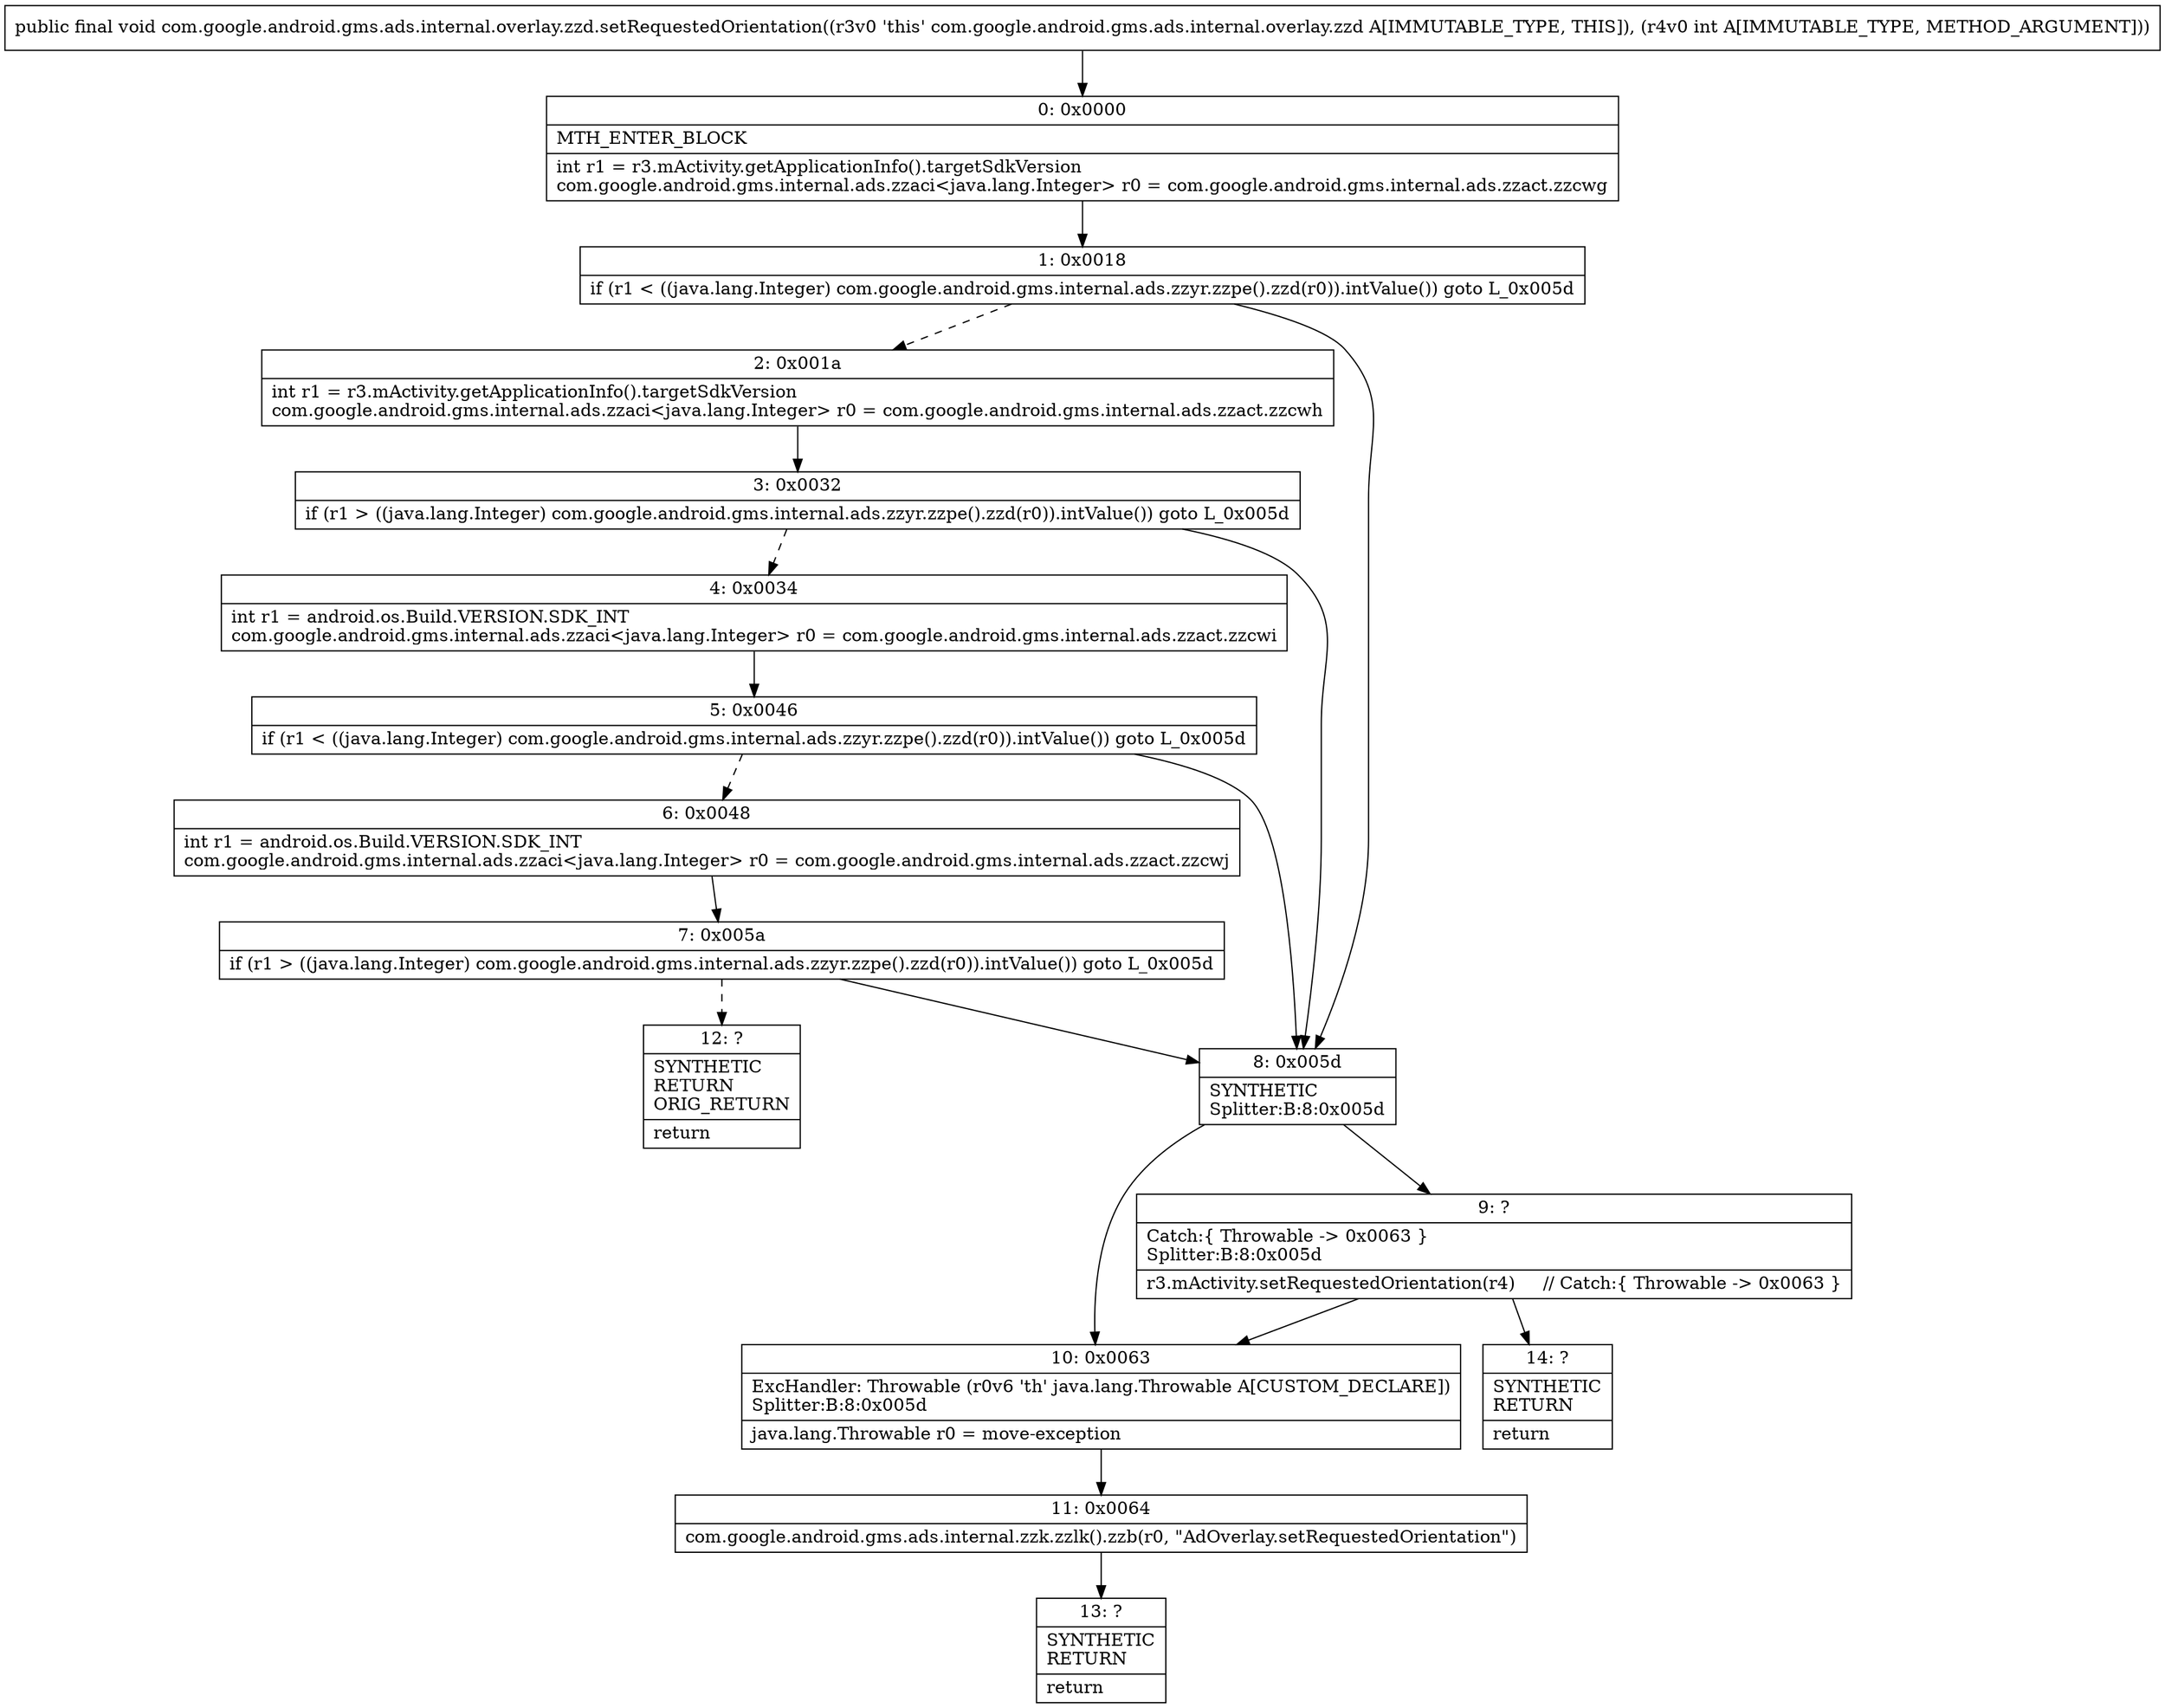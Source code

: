 digraph "CFG forcom.google.android.gms.ads.internal.overlay.zzd.setRequestedOrientation(I)V" {
Node_0 [shape=record,label="{0\:\ 0x0000|MTH_ENTER_BLOCK\l|int r1 = r3.mActivity.getApplicationInfo().targetSdkVersion\lcom.google.android.gms.internal.ads.zzaci\<java.lang.Integer\> r0 = com.google.android.gms.internal.ads.zzact.zzcwg\l}"];
Node_1 [shape=record,label="{1\:\ 0x0018|if (r1 \< ((java.lang.Integer) com.google.android.gms.internal.ads.zzyr.zzpe().zzd(r0)).intValue()) goto L_0x005d\l}"];
Node_2 [shape=record,label="{2\:\ 0x001a|int r1 = r3.mActivity.getApplicationInfo().targetSdkVersion\lcom.google.android.gms.internal.ads.zzaci\<java.lang.Integer\> r0 = com.google.android.gms.internal.ads.zzact.zzcwh\l}"];
Node_3 [shape=record,label="{3\:\ 0x0032|if (r1 \> ((java.lang.Integer) com.google.android.gms.internal.ads.zzyr.zzpe().zzd(r0)).intValue()) goto L_0x005d\l}"];
Node_4 [shape=record,label="{4\:\ 0x0034|int r1 = android.os.Build.VERSION.SDK_INT\lcom.google.android.gms.internal.ads.zzaci\<java.lang.Integer\> r0 = com.google.android.gms.internal.ads.zzact.zzcwi\l}"];
Node_5 [shape=record,label="{5\:\ 0x0046|if (r1 \< ((java.lang.Integer) com.google.android.gms.internal.ads.zzyr.zzpe().zzd(r0)).intValue()) goto L_0x005d\l}"];
Node_6 [shape=record,label="{6\:\ 0x0048|int r1 = android.os.Build.VERSION.SDK_INT\lcom.google.android.gms.internal.ads.zzaci\<java.lang.Integer\> r0 = com.google.android.gms.internal.ads.zzact.zzcwj\l}"];
Node_7 [shape=record,label="{7\:\ 0x005a|if (r1 \> ((java.lang.Integer) com.google.android.gms.internal.ads.zzyr.zzpe().zzd(r0)).intValue()) goto L_0x005d\l}"];
Node_8 [shape=record,label="{8\:\ 0x005d|SYNTHETIC\lSplitter:B:8:0x005d\l}"];
Node_9 [shape=record,label="{9\:\ ?|Catch:\{ Throwable \-\> 0x0063 \}\lSplitter:B:8:0x005d\l|r3.mActivity.setRequestedOrientation(r4)     \/\/ Catch:\{ Throwable \-\> 0x0063 \}\l}"];
Node_10 [shape=record,label="{10\:\ 0x0063|ExcHandler: Throwable (r0v6 'th' java.lang.Throwable A[CUSTOM_DECLARE])\lSplitter:B:8:0x005d\l|java.lang.Throwable r0 = move\-exception\l}"];
Node_11 [shape=record,label="{11\:\ 0x0064|com.google.android.gms.ads.internal.zzk.zzlk().zzb(r0, \"AdOverlay.setRequestedOrientation\")\l}"];
Node_12 [shape=record,label="{12\:\ ?|SYNTHETIC\lRETURN\lORIG_RETURN\l|return\l}"];
Node_13 [shape=record,label="{13\:\ ?|SYNTHETIC\lRETURN\l|return\l}"];
Node_14 [shape=record,label="{14\:\ ?|SYNTHETIC\lRETURN\l|return\l}"];
MethodNode[shape=record,label="{public final void com.google.android.gms.ads.internal.overlay.zzd.setRequestedOrientation((r3v0 'this' com.google.android.gms.ads.internal.overlay.zzd A[IMMUTABLE_TYPE, THIS]), (r4v0 int A[IMMUTABLE_TYPE, METHOD_ARGUMENT])) }"];
MethodNode -> Node_0;
Node_0 -> Node_1;
Node_1 -> Node_2[style=dashed];
Node_1 -> Node_8;
Node_2 -> Node_3;
Node_3 -> Node_4[style=dashed];
Node_3 -> Node_8;
Node_4 -> Node_5;
Node_5 -> Node_6[style=dashed];
Node_5 -> Node_8;
Node_6 -> Node_7;
Node_7 -> Node_8;
Node_7 -> Node_12[style=dashed];
Node_8 -> Node_9;
Node_8 -> Node_10;
Node_9 -> Node_10;
Node_9 -> Node_14;
Node_10 -> Node_11;
Node_11 -> Node_13;
}

